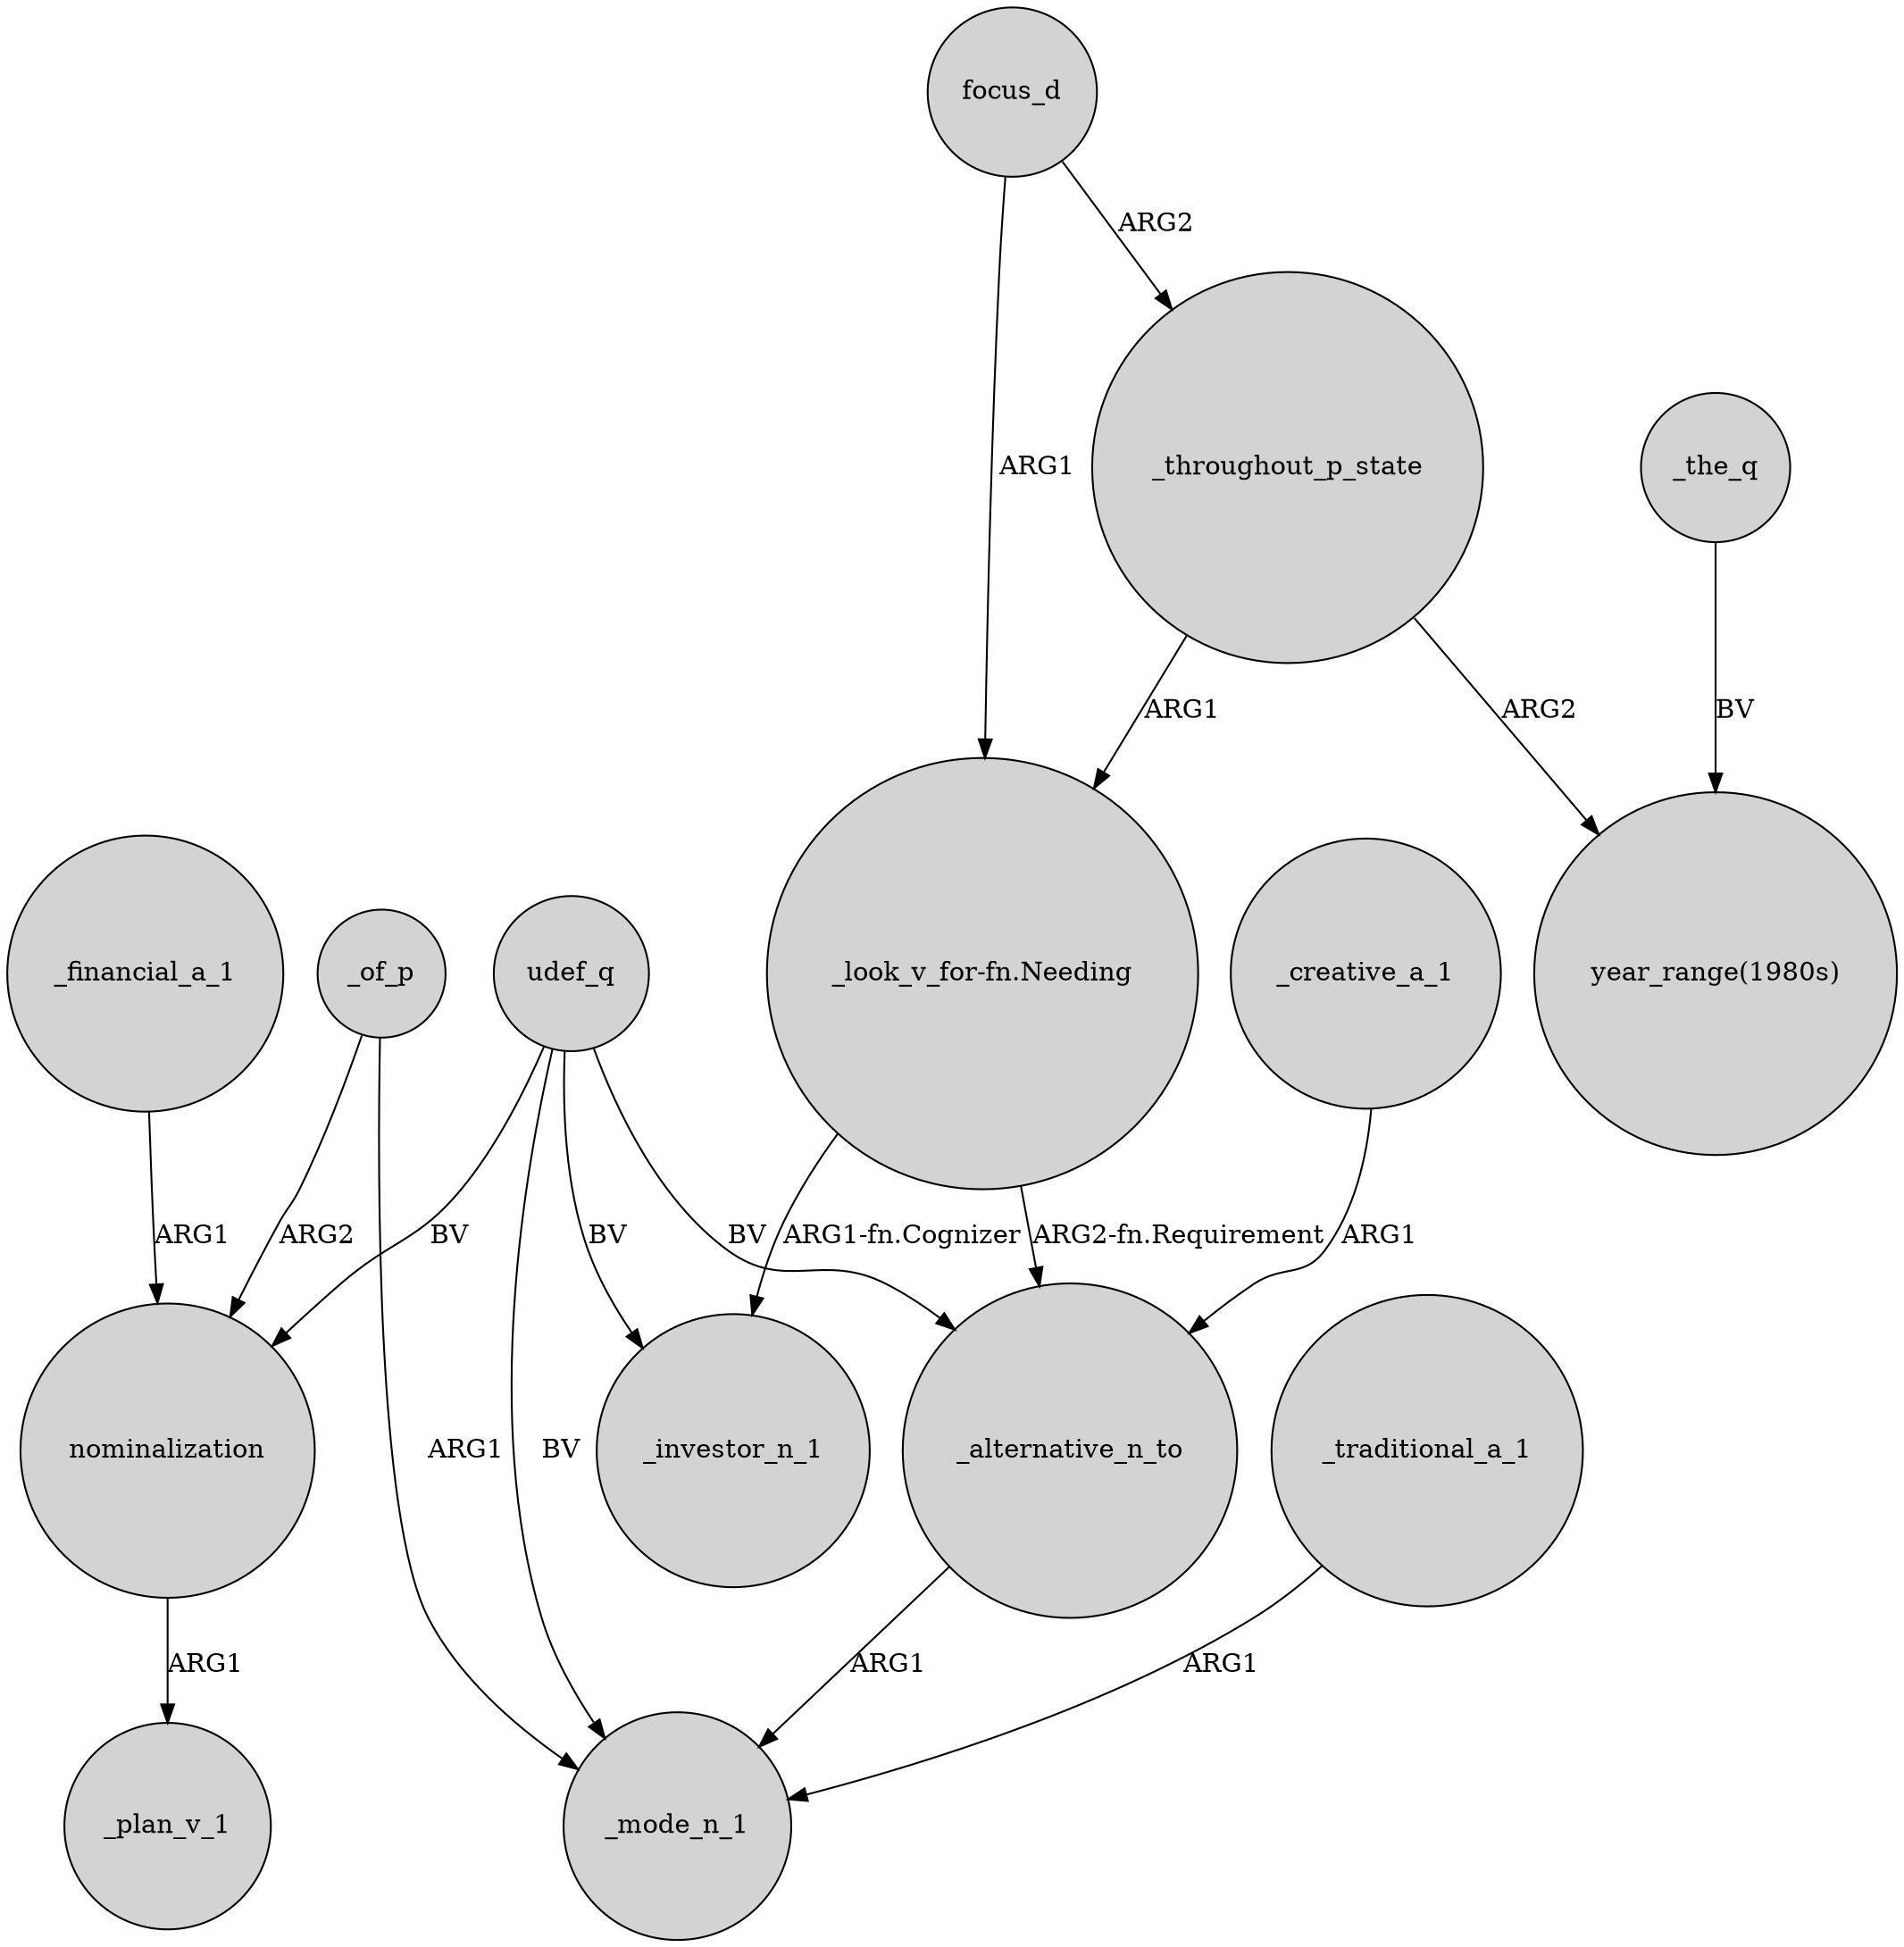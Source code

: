 digraph {
	node [shape=circle style=filled]
	"_look_v_for-fn.Needing" -> _investor_n_1 [label="ARG1-fn.Cognizer"]
	udef_q -> _alternative_n_to [label=BV]
	_traditional_a_1 -> _mode_n_1 [label=ARG1]
	focus_d -> _throughout_p_state [label=ARG2]
	_throughout_p_state -> "year_range(1980s)" [label=ARG2]
	"_look_v_for-fn.Needing" -> _alternative_n_to [label="ARG2-fn.Requirement"]
	udef_q -> _mode_n_1 [label=BV]
	nominalization -> _plan_v_1 [label=ARG1]
	focus_d -> "_look_v_for-fn.Needing" [label=ARG1]
	_alternative_n_to -> _mode_n_1 [label=ARG1]
	_of_p -> _mode_n_1 [label=ARG1]
	udef_q -> _investor_n_1 [label=BV]
	_throughout_p_state -> "_look_v_for-fn.Needing" [label=ARG1]
	_the_q -> "year_range(1980s)" [label=BV]
	_of_p -> nominalization [label=ARG2]
	_creative_a_1 -> _alternative_n_to [label=ARG1]
	_financial_a_1 -> nominalization [label=ARG1]
	udef_q -> nominalization [label=BV]
}
